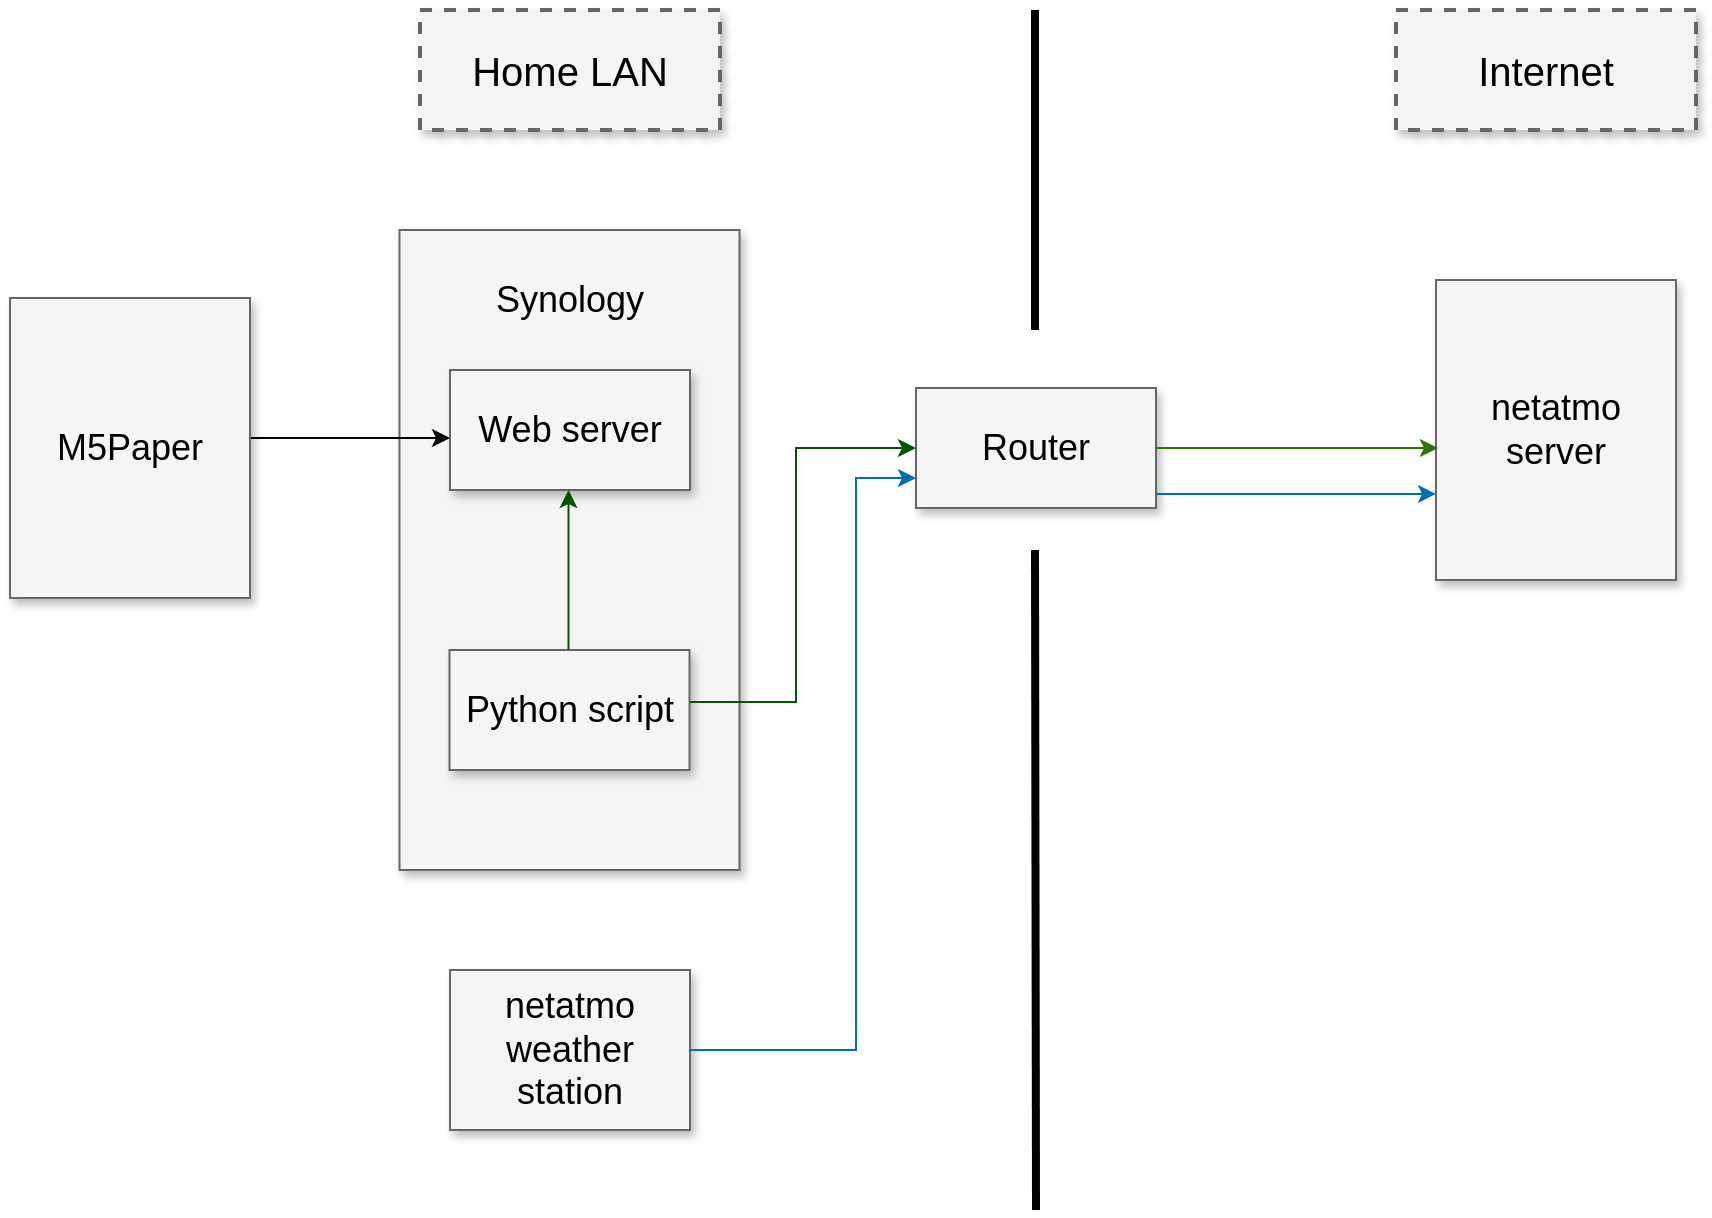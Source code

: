 <mxfile version="22.1.17" type="github">
  <diagram name="Page-1" id="90a13364-a465-7bf4-72fc-28e22215d7a0">
    <mxGraphModel dx="2074" dy="1126" grid="1" gridSize="10" guides="1" tooltips="1" connect="1" arrows="1" fold="1" page="1" pageScale="1.5" pageWidth="1169" pageHeight="826" background="none" math="0" shadow="0">
      <root>
        <mxCell id="0" style=";html=1;" />
        <mxCell id="1" style=";html=1;" parent="0" />
        <mxCell id="3a17f1ce550125da-1" value="Home LAN" style="whiteSpace=wrap;html=1;shadow=1;fontSize=20;fillColor=#f5f5f5;strokeColor=#666666;strokeWidth=2;dashed=1;" parent="1" vertex="1">
          <mxGeometry x="802" y="300" width="150" height="60" as="geometry" />
        </mxCell>
        <mxCell id="3a17f1ce550125da-13" style="edgeStyle=elbowEdgeStyle;rounded=0;html=1;startArrow=none;startFill=0;jettySize=auto;orthogonalLoop=1;fontSize=18;elbow=vertical;" parent="1" source="3a17f1ce550125da-2" target="3a17f1ce550125da-4" edge="1">
          <mxGeometry relative="1" as="geometry" />
        </mxCell>
        <mxCell id="3a17f1ce550125da-14" style="edgeStyle=elbowEdgeStyle;rounded=0;html=1;startArrow=none;startFill=0;jettySize=auto;orthogonalLoop=1;fontSize=18;elbow=vertical;" parent="1" source="3a17f1ce550125da-2" target="3a17f1ce550125da-5" edge="1">
          <mxGeometry relative="1" as="geometry" />
        </mxCell>
        <mxCell id="3a17f1ce550125da-2" value="" style="whiteSpace=wrap;html=1;shadow=1;fontSize=18;fillColor=#f5f5f5;strokeColor=#666666;" parent="1" vertex="1">
          <mxGeometry x="791.75" y="410" width="170" height="320" as="geometry" />
        </mxCell>
        <mxCell id="3a17f1ce550125da-4" value="Web server" style="whiteSpace=wrap;html=1;shadow=1;fontSize=18;fillColor=#f5f5f5;strokeColor=#666666;" parent="1" vertex="1">
          <mxGeometry x="817" y="480" width="120" height="60" as="geometry" />
        </mxCell>
        <mxCell id="3a17f1ce550125da-5" value="Python script" style="whiteSpace=wrap;html=1;shadow=1;fontSize=18;fillColor=#f5f5f5;strokeColor=#666666;" parent="1" vertex="1">
          <mxGeometry x="816.75" y="620" width="120" height="60" as="geometry" />
        </mxCell>
        <mxCell id="3a17f1ce550125da-20" style="edgeStyle=elbowEdgeStyle;rounded=0;html=1;startArrow=none;startFill=0;jettySize=auto;orthogonalLoop=1;fontSize=18;elbow=vertical;" parent="1" source="3a17f1ce550125da-8" target="3a17f1ce550125da-4" edge="1">
          <mxGeometry relative="1" as="geometry">
            <Array as="points">
              <mxPoint x="757" y="514" />
            </Array>
          </mxGeometry>
        </mxCell>
        <mxCell id="3a17f1ce550125da-8" value="M5Paper" style="whiteSpace=wrap;html=1;shadow=1;fontSize=18;fillColor=#f5f5f5;strokeColor=#666666;" parent="1" vertex="1">
          <mxGeometry x="597" y="444" width="120" height="150" as="geometry" />
        </mxCell>
        <mxCell id="3a17f1ce550125da-11" value="Router" style="whiteSpace=wrap;html=1;shadow=1;fontSize=18;fillColor=#f5f5f5;strokeColor=#666666;" parent="1" vertex="1">
          <mxGeometry x="1050" y="489" width="120" height="60" as="geometry" />
        </mxCell>
        <mxCell id="3a17f1ce550125da-22" style="edgeStyle=elbowEdgeStyle;rounded=0;html=1;startArrow=none;startFill=0;jettySize=auto;orthogonalLoop=1;fontSize=18;entryX=0.5;entryY=1;entryDx=0;entryDy=0;fillColor=#008a00;strokeColor=#005700;" parent="1" target="3a17f1ce550125da-4" edge="1">
          <mxGeometry relative="1" as="geometry">
            <mxPoint x="876.25" y="620" as="sourcePoint" />
            <mxPoint x="876.25" y="576" as="targetPoint" />
            <Array as="points">
              <mxPoint x="876.25" y="600" />
              <mxPoint x="856.25" y="600" />
            </Array>
          </mxGeometry>
        </mxCell>
        <mxCell id="uIkob23udub3OUiVdY99-2" value="&lt;font style=&quot;font-size: 18px;&quot;&gt;Synology&lt;/font&gt;" style="text;html=1;strokeColor=none;fillColor=none;align=center;verticalAlign=middle;whiteSpace=wrap;rounded=0;" vertex="1" parent="1">
          <mxGeometry x="847" y="430" width="60" height="30" as="geometry" />
        </mxCell>
        <mxCell id="uIkob23udub3OUiVdY99-3" value="" style="endArrow=none;html=1;rounded=0;strokeWidth=4;" edge="1" parent="1">
          <mxGeometry width="50" height="50" relative="1" as="geometry">
            <mxPoint x="1109.5" y="460" as="sourcePoint" />
            <mxPoint x="1109.5" y="300" as="targetPoint" />
          </mxGeometry>
        </mxCell>
        <mxCell id="uIkob23udub3OUiVdY99-4" value="" style="endArrow=none;html=1;rounded=0;strokeWidth=4;" edge="1" parent="1">
          <mxGeometry width="50" height="50" relative="1" as="geometry">
            <mxPoint x="1110" y="900" as="sourcePoint" />
            <mxPoint x="1109.5" y="570" as="targetPoint" />
          </mxGeometry>
        </mxCell>
        <mxCell id="uIkob23udub3OUiVdY99-5" value="Internet" style="whiteSpace=wrap;html=1;shadow=1;fontSize=20;fillColor=#f5f5f5;strokeColor=#666666;strokeWidth=2;dashed=1;" vertex="1" parent="1">
          <mxGeometry x="1290" y="300" width="150" height="60" as="geometry" />
        </mxCell>
        <mxCell id="uIkob23udub3OUiVdY99-6" value="netatmo server" style="whiteSpace=wrap;html=1;shadow=1;fontSize=18;fillColor=#f5f5f5;strokeColor=#666666;" vertex="1" parent="1">
          <mxGeometry x="1310" y="435" width="120" height="150" as="geometry" />
        </mxCell>
        <mxCell id="uIkob23udub3OUiVdY99-7" value="netatmo weather station" style="whiteSpace=wrap;html=1;shadow=1;fontSize=18;fillColor=#f5f5f5;strokeColor=#666666;" vertex="1" parent="1">
          <mxGeometry x="817" y="780" width="120" height="80" as="geometry" />
        </mxCell>
        <mxCell id="uIkob23udub3OUiVdY99-8" value="" style="endArrow=classic;html=1;rounded=0;entryX=0;entryY=0.75;entryDx=0;entryDy=0;exitX=1;exitY=0.5;exitDx=0;exitDy=0;strokeColor=#006EAF;fillColor=#1ba1e2;" edge="1" parent="1" source="uIkob23udub3OUiVdY99-7" target="3a17f1ce550125da-11">
          <mxGeometry width="50" height="50" relative="1" as="geometry">
            <mxPoint x="850" y="600" as="sourcePoint" />
            <mxPoint x="900" y="550" as="targetPoint" />
            <Array as="points">
              <mxPoint x="1020" y="820" />
              <mxPoint x="1020" y="534" />
            </Array>
          </mxGeometry>
        </mxCell>
        <mxCell id="uIkob23udub3OUiVdY99-10" value="" style="endArrow=classic;html=1;rounded=0;entryX=0;entryY=0.713;entryDx=0;entryDy=0;entryPerimeter=0;strokeColor=#006EAF;fillColor=#1ba1e2;" edge="1" parent="1" target="uIkob23udub3OUiVdY99-6">
          <mxGeometry width="50" height="50" relative="1" as="geometry">
            <mxPoint x="1170" y="542" as="sourcePoint" />
            <mxPoint x="1260" y="494" as="targetPoint" />
          </mxGeometry>
        </mxCell>
        <mxCell id="uIkob23udub3OUiVdY99-11" value="" style="endArrow=classic;html=1;rounded=0;exitX=1;exitY=0.5;exitDx=0;exitDy=0;entryX=0.008;entryY=0.56;entryDx=0;entryDy=0;entryPerimeter=0;fillColor=#60a917;strokeColor=#2D7600;" edge="1" parent="1" source="3a17f1ce550125da-11" target="uIkob23udub3OUiVdY99-6">
          <mxGeometry width="50" height="50" relative="1" as="geometry">
            <mxPoint x="1277" y="400" as="sourcePoint" />
            <mxPoint x="1140" y="401.98" as="targetPoint" />
          </mxGeometry>
        </mxCell>
        <mxCell id="uIkob23udub3OUiVdY99-12" value="" style="endArrow=classic;html=1;rounded=0;entryX=0;entryY=0.5;entryDx=0;entryDy=0;exitX=1;exitY=0.5;exitDx=0;exitDy=0;strokeColor=#005700;fillColor=#008a00;" edge="1" parent="1" target="3a17f1ce550125da-11">
          <mxGeometry width="50" height="50" relative="1" as="geometry">
            <mxPoint x="937" y="646" as="sourcePoint" />
            <mxPoint x="1050" y="360" as="targetPoint" />
            <Array as="points">
              <mxPoint x="990" y="646" />
              <mxPoint x="990" y="519" />
            </Array>
          </mxGeometry>
        </mxCell>
      </root>
    </mxGraphModel>
  </diagram>
</mxfile>
